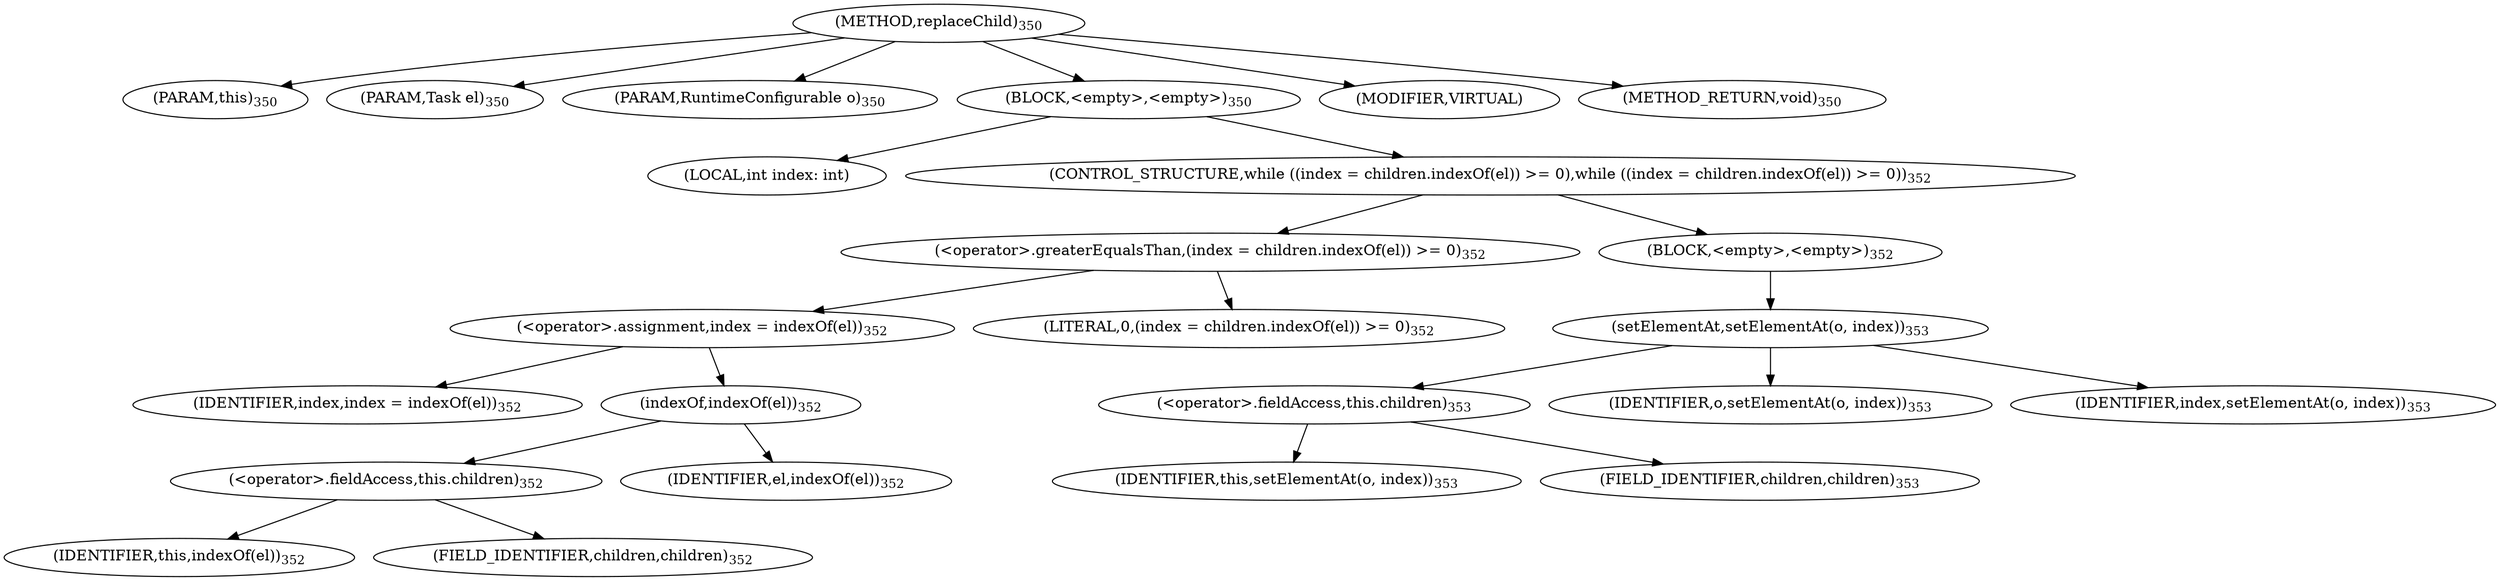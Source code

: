 digraph "replaceChild" {  
"516" [label = <(METHOD,replaceChild)<SUB>350</SUB>> ]
"517" [label = <(PARAM,this)<SUB>350</SUB>> ]
"518" [label = <(PARAM,Task el)<SUB>350</SUB>> ]
"519" [label = <(PARAM,RuntimeConfigurable o)<SUB>350</SUB>> ]
"520" [label = <(BLOCK,&lt;empty&gt;,&lt;empty&gt;)<SUB>350</SUB>> ]
"521" [label = <(LOCAL,int index: int)> ]
"522" [label = <(CONTROL_STRUCTURE,while ((index = children.indexOf(el)) &gt;= 0),while ((index = children.indexOf(el)) &gt;= 0))<SUB>352</SUB>> ]
"523" [label = <(&lt;operator&gt;.greaterEqualsThan,(index = children.indexOf(el)) &gt;= 0)<SUB>352</SUB>> ]
"524" [label = <(&lt;operator&gt;.assignment,index = indexOf(el))<SUB>352</SUB>> ]
"525" [label = <(IDENTIFIER,index,index = indexOf(el))<SUB>352</SUB>> ]
"526" [label = <(indexOf,indexOf(el))<SUB>352</SUB>> ]
"527" [label = <(&lt;operator&gt;.fieldAccess,this.children)<SUB>352</SUB>> ]
"528" [label = <(IDENTIFIER,this,indexOf(el))<SUB>352</SUB>> ]
"529" [label = <(FIELD_IDENTIFIER,children,children)<SUB>352</SUB>> ]
"530" [label = <(IDENTIFIER,el,indexOf(el))<SUB>352</SUB>> ]
"531" [label = <(LITERAL,0,(index = children.indexOf(el)) &gt;= 0)<SUB>352</SUB>> ]
"532" [label = <(BLOCK,&lt;empty&gt;,&lt;empty&gt;)<SUB>352</SUB>> ]
"533" [label = <(setElementAt,setElementAt(o, index))<SUB>353</SUB>> ]
"534" [label = <(&lt;operator&gt;.fieldAccess,this.children)<SUB>353</SUB>> ]
"535" [label = <(IDENTIFIER,this,setElementAt(o, index))<SUB>353</SUB>> ]
"536" [label = <(FIELD_IDENTIFIER,children,children)<SUB>353</SUB>> ]
"537" [label = <(IDENTIFIER,o,setElementAt(o, index))<SUB>353</SUB>> ]
"538" [label = <(IDENTIFIER,index,setElementAt(o, index))<SUB>353</SUB>> ]
"539" [label = <(MODIFIER,VIRTUAL)> ]
"540" [label = <(METHOD_RETURN,void)<SUB>350</SUB>> ]
  "516" -> "517" 
  "516" -> "518" 
  "516" -> "519" 
  "516" -> "520" 
  "516" -> "539" 
  "516" -> "540" 
  "520" -> "521" 
  "520" -> "522" 
  "522" -> "523" 
  "522" -> "532" 
  "523" -> "524" 
  "523" -> "531" 
  "524" -> "525" 
  "524" -> "526" 
  "526" -> "527" 
  "526" -> "530" 
  "527" -> "528" 
  "527" -> "529" 
  "532" -> "533" 
  "533" -> "534" 
  "533" -> "537" 
  "533" -> "538" 
  "534" -> "535" 
  "534" -> "536" 
}
